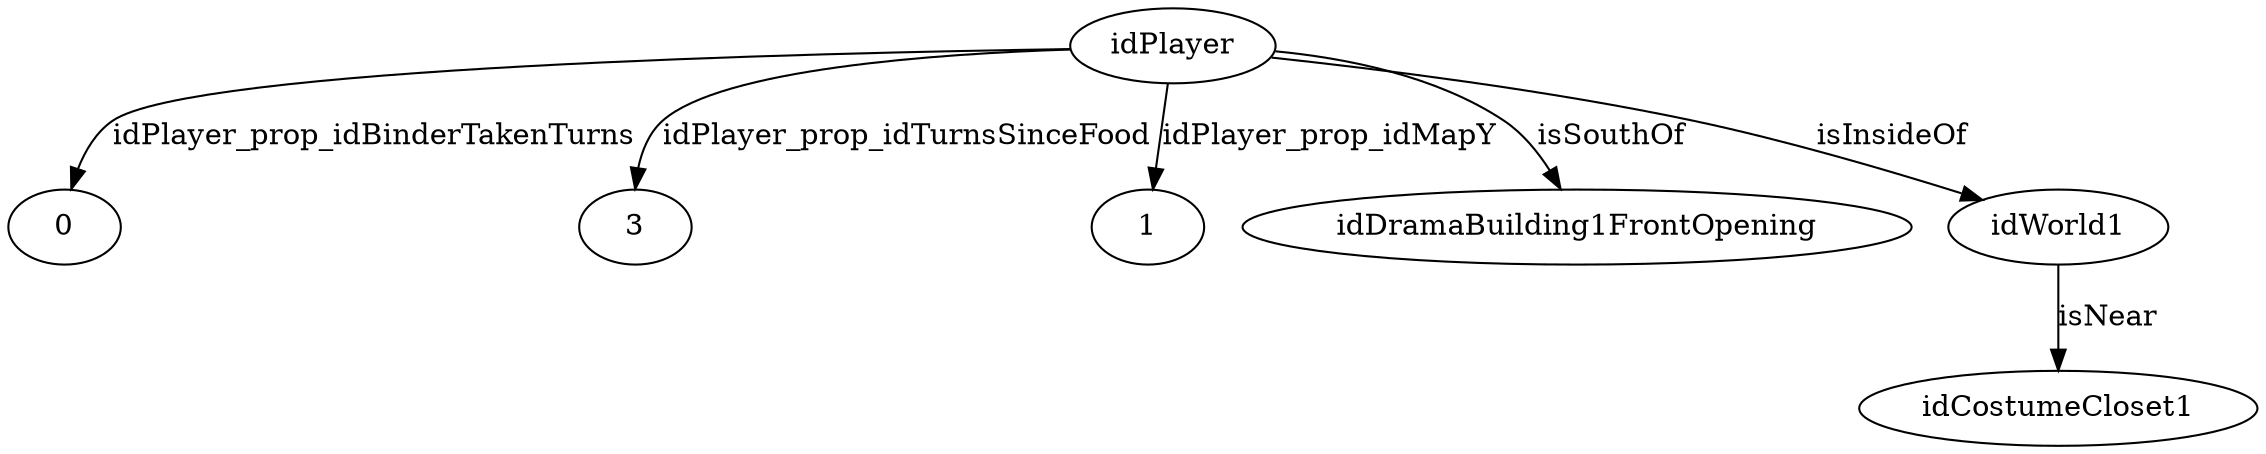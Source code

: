 strict digraph  {
idPlayer [node_type=entity_node, root=root];
0;
3;
1;
idDramaBuilding1FrontOpening;
idWorld1;
idCostumeCloset1;
idPlayer -> 0  [edge_type=property, label=idPlayer_prop_idBinderTakenTurns];
idPlayer -> 3  [edge_type=property, label=idPlayer_prop_idTurnsSinceFood];
idPlayer -> 1  [edge_type=property, label=idPlayer_prop_idMapY];
idPlayer -> idDramaBuilding1FrontOpening  [edge_type=relationship, label=isSouthOf];
idPlayer -> idWorld1  [edge_type=relationship, label=isInsideOf];
idWorld1 -> idCostumeCloset1  [edge_type=relationship, label=isNear];
}
